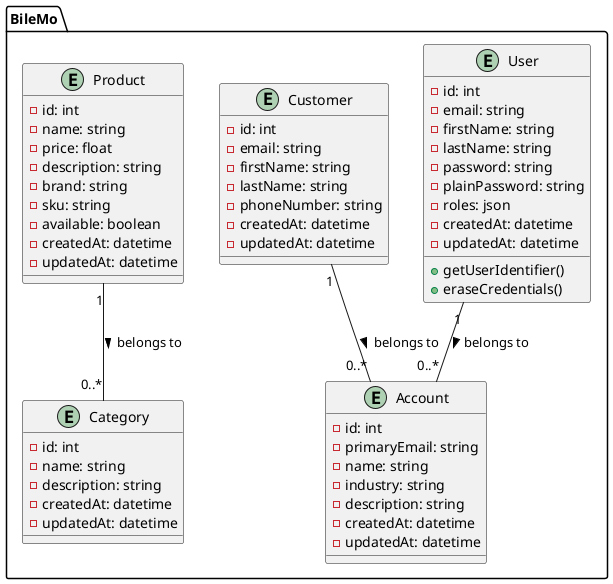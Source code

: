 @startuml
'https://plantuml.com/class-diagram

package BileMo {
    entity User {
        - id: int
        - email: string
        - firstName: string
        - lastName: string
        - password: string
        - plainPassword: string
        - roles: json
        - createdAt: datetime
        - updatedAt: datetime
        + getUserIdentifier()
        + eraseCredentials()
    }

    entity Customer {
        - id: int
        - email: string
        - firstName: string
        - lastName: string
        - phoneNumber: string
        - createdAt: datetime
        - updatedAt: datetime
    }

    entity Product {
        - id: int
        - name: string
        - price: float
        - description: string
        - brand: string
        - sku: string
        - available: boolean
        - createdAt: datetime
        - updatedAt: datetime
    }

    entity Category {
        - id: int
        - name: string
        - description: string
        - createdAt: datetime
        - updatedAt: datetime
    }
    entity Account {
        - id: int
        - primaryEmail: string
        - name: string
        - industry: string
        - description: string
        - createdAt: datetime
        - updatedAt: datetime
    }

    User "1" -- "0..*" Account : > belongs to
    Customer "1" -- "0..*" Account : > belongs to
    Product "1" -- "0..*" Category : > belongs to

}

@enduml